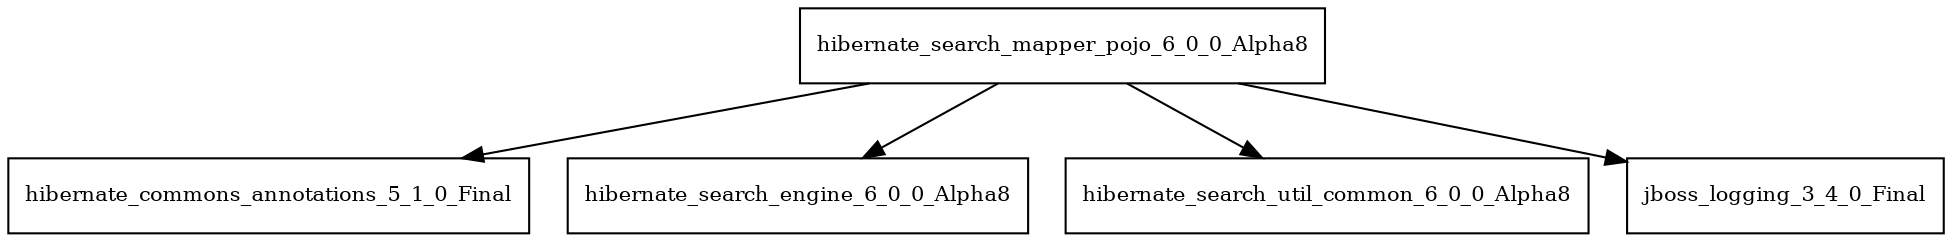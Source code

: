 digraph hibernate_search_mapper_pojo_6_0_0_Alpha8_dependencies {
  node [shape = box, fontsize=10.0];
  hibernate_search_mapper_pojo_6_0_0_Alpha8 -> hibernate_commons_annotations_5_1_0_Final;
  hibernate_search_mapper_pojo_6_0_0_Alpha8 -> hibernate_search_engine_6_0_0_Alpha8;
  hibernate_search_mapper_pojo_6_0_0_Alpha8 -> hibernate_search_util_common_6_0_0_Alpha8;
  hibernate_search_mapper_pojo_6_0_0_Alpha8 -> jboss_logging_3_4_0_Final;
}

